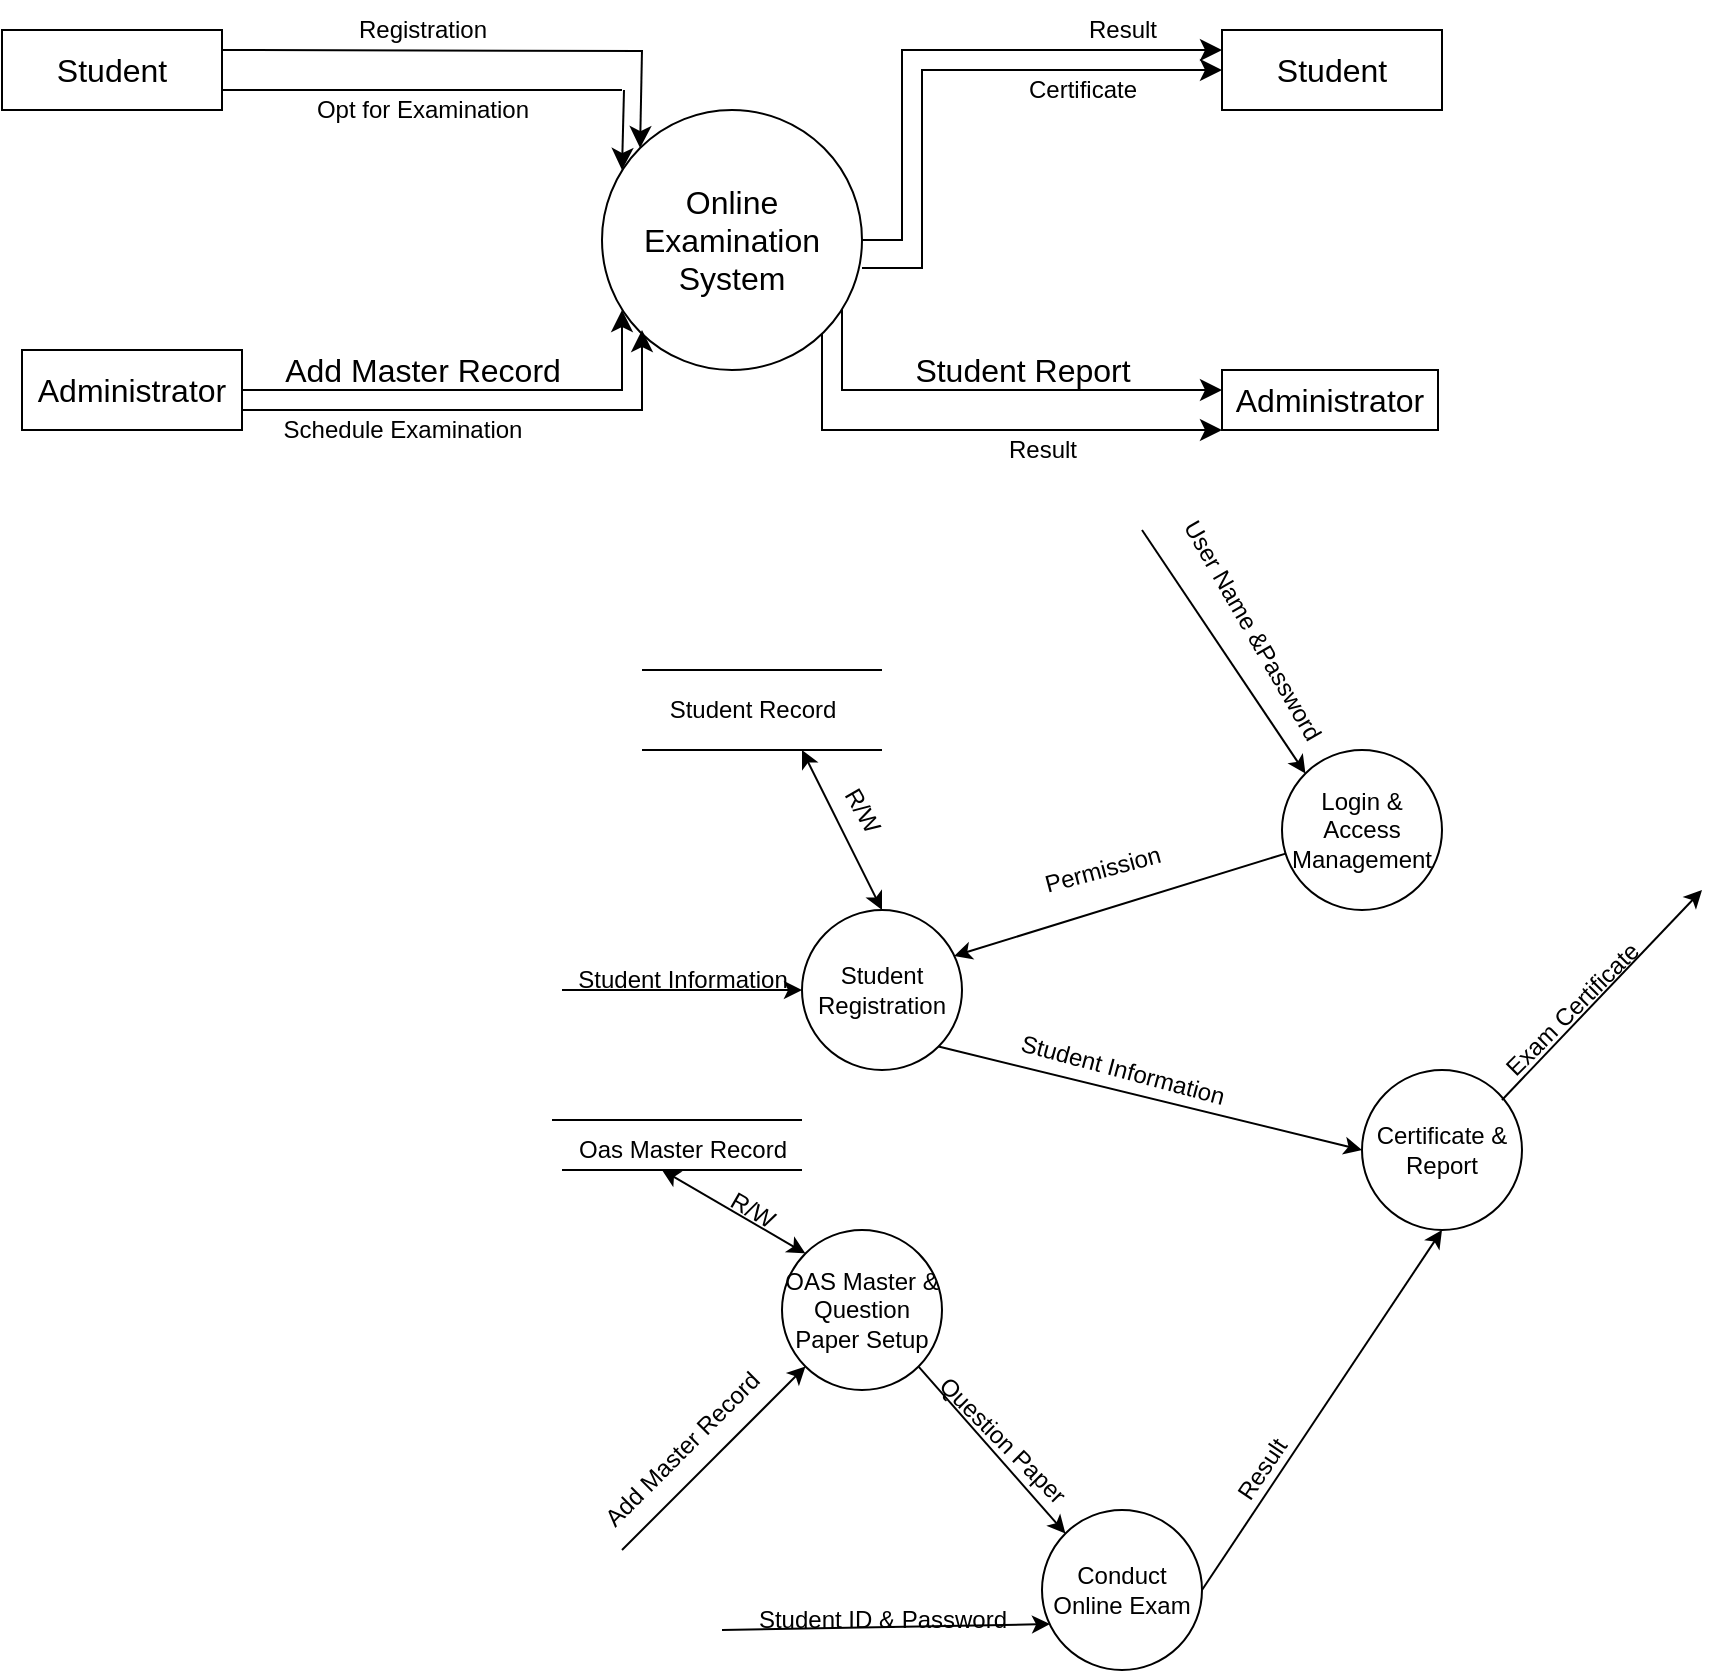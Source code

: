 <mxfile version="21.1.4" type="github">
  <diagram name="Page-1" id="45hINePPNABUSpbGqjVy">
    <mxGraphModel dx="1496" dy="924" grid="1" gridSize="10" guides="1" tooltips="1" connect="1" arrows="1" fold="1" page="1" pageScale="1" pageWidth="827" pageHeight="1169" math="0" shadow="0">
      <root>
        <mxCell id="0" />
        <mxCell id="1" parent="0" />
        <mxCell id="6jiHXf_fW9RHql4fyeyQ-5" value="Student" style="rounded=0;whiteSpace=wrap;html=1;fontSize=16;" parent="1" vertex="1">
          <mxGeometry x="-120" y="80" width="110" height="40" as="geometry" />
        </mxCell>
        <mxCell id="6jiHXf_fW9RHql4fyeyQ-6" value="Student" style="rounded=0;whiteSpace=wrap;html=1;fontSize=16;" parent="1" vertex="1">
          <mxGeometry x="490" y="80" width="110" height="40" as="geometry" />
        </mxCell>
        <mxCell id="6jiHXf_fW9RHql4fyeyQ-7" value="Administrator" style="rounded=0;whiteSpace=wrap;html=1;fontSize=16;" parent="1" vertex="1">
          <mxGeometry x="-110" y="240" width="110" height="40" as="geometry" />
        </mxCell>
        <mxCell id="6jiHXf_fW9RHql4fyeyQ-9" value="Administrator" style="rounded=0;whiteSpace=wrap;html=1;fontSize=16;" parent="1" vertex="1">
          <mxGeometry x="490" y="250" width="108" height="30" as="geometry" />
        </mxCell>
        <mxCell id="6jiHXf_fW9RHql4fyeyQ-11" value="Online Examination System" style="ellipse;whiteSpace=wrap;html=1;aspect=fixed;fontSize=16;" parent="1" vertex="1">
          <mxGeometry x="180" y="120" width="130" height="130" as="geometry" />
        </mxCell>
        <mxCell id="6jiHXf_fW9RHql4fyeyQ-12" value="" style="endArrow=none;html=1;rounded=0;fontSize=12;startSize=8;endSize=8;curved=1;exitX=1;exitY=0.25;exitDx=0;exitDy=0;" parent="1" source="6jiHXf_fW9RHql4fyeyQ-5" edge="1">
          <mxGeometry width="50" height="50" relative="1" as="geometry">
            <mxPoint x="130" y="90" as="sourcePoint" />
            <mxPoint x="200" y="90.5" as="targetPoint" />
          </mxGeometry>
        </mxCell>
        <mxCell id="6jiHXf_fW9RHql4fyeyQ-16" value="" style="endArrow=classic;html=1;rounded=0;fontSize=12;startSize=8;endSize=8;curved=1;entryX=0;entryY=0;entryDx=0;entryDy=0;" parent="1" target="6jiHXf_fW9RHql4fyeyQ-11" edge="1">
          <mxGeometry width="50" height="50" relative="1" as="geometry">
            <mxPoint x="200" y="90" as="sourcePoint" />
            <mxPoint x="200" y="130" as="targetPoint" />
          </mxGeometry>
        </mxCell>
        <mxCell id="6jiHXf_fW9RHql4fyeyQ-17" value="" style="endArrow=none;html=1;rounded=0;fontSize=12;startSize=8;endSize=8;curved=1;exitX=1;exitY=0.75;exitDx=0;exitDy=0;" parent="1" source="6jiHXf_fW9RHql4fyeyQ-5" edge="1">
          <mxGeometry width="50" height="50" relative="1" as="geometry">
            <mxPoint x="130" y="110" as="sourcePoint" />
            <mxPoint x="190" y="110" as="targetPoint" />
          </mxGeometry>
        </mxCell>
        <mxCell id="6jiHXf_fW9RHql4fyeyQ-20" value="" style="endArrow=classic;html=1;rounded=0;fontSize=12;startSize=8;endSize=8;curved=1;" parent="1" edge="1">
          <mxGeometry width="50" height="50" relative="1" as="geometry">
            <mxPoint x="191" y="110" as="sourcePoint" />
            <mxPoint x="190" y="150" as="targetPoint" />
          </mxGeometry>
        </mxCell>
        <mxCell id="6jiHXf_fW9RHql4fyeyQ-26" value="" style="edgeStyle=segmentEdgeStyle;endArrow=classic;html=1;curved=0;rounded=0;endSize=8;startSize=8;fontSize=12;exitX=1;exitY=0.5;exitDx=0;exitDy=0;" parent="1" source="6jiHXf_fW9RHql4fyeyQ-7" edge="1">
          <mxGeometry width="50" height="50" relative="1" as="geometry">
            <mxPoint x="140" y="260" as="sourcePoint" />
            <mxPoint x="190" y="220" as="targetPoint" />
            <Array as="points">
              <mxPoint x="190" y="260" />
            </Array>
          </mxGeometry>
        </mxCell>
        <mxCell id="6jiHXf_fW9RHql4fyeyQ-28" value="" style="edgeStyle=elbowEdgeStyle;elbow=horizontal;endArrow=classic;html=1;curved=0;rounded=0;endSize=8;startSize=8;fontSize=12;entryX=0;entryY=0.25;entryDx=0;entryDy=0;" parent="1" source="6jiHXf_fW9RHql4fyeyQ-11" target="6jiHXf_fW9RHql4fyeyQ-6" edge="1">
          <mxGeometry width="50" height="50" relative="1" as="geometry">
            <mxPoint x="310" y="140" as="sourcePoint" />
            <mxPoint x="360" y="90" as="targetPoint" />
            <Array as="points">
              <mxPoint x="330" y="90" />
            </Array>
          </mxGeometry>
        </mxCell>
        <mxCell id="6jiHXf_fW9RHql4fyeyQ-29" value="" style="edgeStyle=elbowEdgeStyle;elbow=horizontal;endArrow=classic;html=1;curved=0;rounded=0;endSize=8;startSize=8;fontSize=12;exitX=1;exitY=0.608;exitDx=0;exitDy=0;exitPerimeter=0;entryX=0;entryY=0.5;entryDx=0;entryDy=0;" parent="1" source="6jiHXf_fW9RHql4fyeyQ-11" target="6jiHXf_fW9RHql4fyeyQ-6" edge="1">
          <mxGeometry width="50" height="50" relative="1" as="geometry">
            <mxPoint x="320" y="195" as="sourcePoint" />
            <mxPoint x="360" y="100" as="targetPoint" />
            <Array as="points">
              <mxPoint x="340" y="190" />
              <mxPoint x="330" y="195" />
            </Array>
          </mxGeometry>
        </mxCell>
        <mxCell id="6jiHXf_fW9RHql4fyeyQ-30" value="" style="edgeStyle=segmentEdgeStyle;endArrow=classic;html=1;curved=0;rounded=0;endSize=8;startSize=8;fontSize=12;exitX=1;exitY=0.75;exitDx=0;exitDy=0;" parent="1" source="6jiHXf_fW9RHql4fyeyQ-7" edge="1">
          <mxGeometry width="50" height="50" relative="1" as="geometry">
            <mxPoint x="130" y="270" as="sourcePoint" />
            <mxPoint x="200" y="230" as="targetPoint" />
            <Array as="points">
              <mxPoint x="200" y="270" />
            </Array>
          </mxGeometry>
        </mxCell>
        <mxCell id="6jiHXf_fW9RHql4fyeyQ-32" value="" style="edgeStyle=segmentEdgeStyle;endArrow=classic;html=1;curved=0;rounded=0;endSize=8;startSize=8;fontSize=12;entryX=0;entryY=1;entryDx=0;entryDy=0;" parent="1" source="6jiHXf_fW9RHql4fyeyQ-11" target="6jiHXf_fW9RHql4fyeyQ-9" edge="1">
          <mxGeometry width="50" height="50" relative="1" as="geometry">
            <mxPoint x="290" y="230" as="sourcePoint" />
            <mxPoint x="330" y="280" as="targetPoint" />
            <Array as="points">
              <mxPoint x="290" y="280" />
            </Array>
          </mxGeometry>
        </mxCell>
        <mxCell id="6jiHXf_fW9RHql4fyeyQ-33" value="" style="edgeStyle=segmentEdgeStyle;endArrow=classic;html=1;curved=0;rounded=0;endSize=8;startSize=8;fontSize=12;" parent="1" source="6jiHXf_fW9RHql4fyeyQ-11" target="6jiHXf_fW9RHql4fyeyQ-9" edge="1">
          <mxGeometry width="50" height="50" relative="1" as="geometry">
            <mxPoint x="300" y="220" as="sourcePoint" />
            <mxPoint x="600" y="265" as="targetPoint" />
            <Array as="points">
              <mxPoint x="300" y="260" />
            </Array>
          </mxGeometry>
        </mxCell>
        <mxCell id="6jiHXf_fW9RHql4fyeyQ-41" value="Add Master Record" style="text;html=1;align=center;verticalAlign=middle;resizable=0;points=[];autosize=1;strokeColor=none;fillColor=none;fontSize=16;" parent="1" vertex="1">
          <mxGeometry x="10" y="235" width="160" height="30" as="geometry" />
        </mxCell>
        <mxCell id="6jiHXf_fW9RHql4fyeyQ-42" value="Student Report" style="text;html=1;align=center;verticalAlign=middle;resizable=0;points=[];autosize=1;strokeColor=none;fillColor=none;fontSize=16;" parent="1" vertex="1">
          <mxGeometry x="325" y="235" width="130" height="30" as="geometry" />
        </mxCell>
        <mxCell id="W-ZlPOcfFxKbl8zPS86R-1" value="Result" style="text;html=1;align=center;verticalAlign=middle;resizable=0;points=[];autosize=1;strokeColor=none;fillColor=none;" parent="1" vertex="1">
          <mxGeometry x="370" y="275" width="60" height="30" as="geometry" />
        </mxCell>
        <mxCell id="W-ZlPOcfFxKbl8zPS86R-3" value="Schedule Examination" style="text;html=1;align=center;verticalAlign=middle;resizable=0;points=[];autosize=1;strokeColor=none;fillColor=none;" parent="1" vertex="1">
          <mxGeometry x="10" y="265" width="140" height="30" as="geometry" />
        </mxCell>
        <mxCell id="W-ZlPOcfFxKbl8zPS86R-4" value="Registration" style="text;html=1;align=center;verticalAlign=middle;resizable=0;points=[];autosize=1;strokeColor=none;fillColor=none;" parent="1" vertex="1">
          <mxGeometry x="45" y="65" width="90" height="30" as="geometry" />
        </mxCell>
        <mxCell id="W-ZlPOcfFxKbl8zPS86R-5" value="Result" style="text;html=1;align=center;verticalAlign=middle;resizable=0;points=[];autosize=1;strokeColor=none;fillColor=none;" parent="1" vertex="1">
          <mxGeometry x="410" y="65" width="60" height="30" as="geometry" />
        </mxCell>
        <mxCell id="W-ZlPOcfFxKbl8zPS86R-6" value="Opt for Examination" style="text;html=1;align=center;verticalAlign=middle;resizable=0;points=[];autosize=1;strokeColor=none;fillColor=none;" parent="1" vertex="1">
          <mxGeometry x="25" y="105" width="130" height="30" as="geometry" />
        </mxCell>
        <mxCell id="W-ZlPOcfFxKbl8zPS86R-7" value="Certificate" style="text;html=1;align=center;verticalAlign=middle;resizable=0;points=[];autosize=1;strokeColor=none;fillColor=none;" parent="1" vertex="1">
          <mxGeometry x="380" y="95" width="80" height="30" as="geometry" />
        </mxCell>
        <mxCell id="djzAmgvzjJKcPBPGHoLH-2" value="Login &amp;amp; Access Management" style="ellipse;whiteSpace=wrap;html=1;aspect=fixed;" vertex="1" parent="1">
          <mxGeometry x="520" y="440" width="80" height="80" as="geometry" />
        </mxCell>
        <mxCell id="djzAmgvzjJKcPBPGHoLH-3" value="OAS Master &amp;amp; Question Paper Setup" style="ellipse;whiteSpace=wrap;html=1;aspect=fixed;" vertex="1" parent="1">
          <mxGeometry x="270" y="680" width="80" height="80" as="geometry" />
        </mxCell>
        <mxCell id="djzAmgvzjJKcPBPGHoLH-4" value="Conduct Online Exam" style="ellipse;whiteSpace=wrap;html=1;aspect=fixed;" vertex="1" parent="1">
          <mxGeometry x="400" y="820" width="80" height="80" as="geometry" />
        </mxCell>
        <mxCell id="djzAmgvzjJKcPBPGHoLH-5" value="Certificate &amp;amp; Report" style="ellipse;whiteSpace=wrap;html=1;aspect=fixed;" vertex="1" parent="1">
          <mxGeometry x="560" y="600" width="80" height="80" as="geometry" />
        </mxCell>
        <mxCell id="djzAmgvzjJKcPBPGHoLH-6" value="Student Registration" style="ellipse;whiteSpace=wrap;html=1;aspect=fixed;" vertex="1" parent="1">
          <mxGeometry x="280" y="520" width="80" height="80" as="geometry" />
        </mxCell>
        <mxCell id="djzAmgvzjJKcPBPGHoLH-7" value="" style="endArrow=classic;html=1;rounded=0;entryX=0;entryY=0;entryDx=0;entryDy=0;" edge="1" parent="1" target="djzAmgvzjJKcPBPGHoLH-2">
          <mxGeometry width="50" height="50" relative="1" as="geometry">
            <mxPoint x="450" y="330" as="sourcePoint" />
            <mxPoint x="500" y="330" as="targetPoint" />
          </mxGeometry>
        </mxCell>
        <mxCell id="djzAmgvzjJKcPBPGHoLH-8" value="" style="endArrow=classic;html=1;rounded=0;entryX=0.95;entryY=0.288;entryDx=0;entryDy=0;entryPerimeter=0;" edge="1" parent="1" source="djzAmgvzjJKcPBPGHoLH-2" target="djzAmgvzjJKcPBPGHoLH-6">
          <mxGeometry width="50" height="50" relative="1" as="geometry">
            <mxPoint x="410" y="640" as="sourcePoint" />
            <mxPoint x="350" y="550" as="targetPoint" />
          </mxGeometry>
        </mxCell>
        <mxCell id="djzAmgvzjJKcPBPGHoLH-9" value="" style="endArrow=classic;html=1;rounded=0;entryX=0;entryY=0.5;entryDx=0;entryDy=0;exitX=1;exitY=1;exitDx=0;exitDy=0;" edge="1" parent="1" source="djzAmgvzjJKcPBPGHoLH-6" target="djzAmgvzjJKcPBPGHoLH-5">
          <mxGeometry width="50" height="50" relative="1" as="geometry">
            <mxPoint x="410" y="640" as="sourcePoint" />
            <mxPoint x="460" y="590" as="targetPoint" />
          </mxGeometry>
        </mxCell>
        <mxCell id="djzAmgvzjJKcPBPGHoLH-10" value="" style="endArrow=classic;html=1;rounded=0;entryX=0;entryY=0;entryDx=0;entryDy=0;exitX=1;exitY=1;exitDx=0;exitDy=0;" edge="1" parent="1" source="djzAmgvzjJKcPBPGHoLH-3" target="djzAmgvzjJKcPBPGHoLH-4">
          <mxGeometry width="50" height="50" relative="1" as="geometry">
            <mxPoint x="410" y="640" as="sourcePoint" />
            <mxPoint x="460" y="590" as="targetPoint" />
          </mxGeometry>
        </mxCell>
        <mxCell id="djzAmgvzjJKcPBPGHoLH-11" value="" style="endArrow=classic;html=1;rounded=0;entryX=0.5;entryY=1;entryDx=0;entryDy=0;exitX=1;exitY=0.5;exitDx=0;exitDy=0;" edge="1" parent="1" source="djzAmgvzjJKcPBPGHoLH-4" target="djzAmgvzjJKcPBPGHoLH-5">
          <mxGeometry width="50" height="50" relative="1" as="geometry">
            <mxPoint x="480" y="850" as="sourcePoint" />
            <mxPoint x="530" y="800" as="targetPoint" />
          </mxGeometry>
        </mxCell>
        <mxCell id="djzAmgvzjJKcPBPGHoLH-12" value="" style="endArrow=classic;html=1;rounded=0;entryX=0.05;entryY=0.713;entryDx=0;entryDy=0;entryPerimeter=0;" edge="1" parent="1" target="djzAmgvzjJKcPBPGHoLH-4">
          <mxGeometry width="50" height="50" relative="1" as="geometry">
            <mxPoint x="240" y="880" as="sourcePoint" />
            <mxPoint x="330" y="835" as="targetPoint" />
          </mxGeometry>
        </mxCell>
        <mxCell id="djzAmgvzjJKcPBPGHoLH-13" value="User Name &amp;amp;Password" style="text;html=1;align=center;verticalAlign=middle;resizable=0;points=[];autosize=1;strokeColor=none;fillColor=none;rotation=60;" vertex="1" parent="1">
          <mxGeometry x="430" y="365" width="150" height="30" as="geometry" />
        </mxCell>
        <mxCell id="djzAmgvzjJKcPBPGHoLH-15" value="Permission" style="text;html=1;align=center;verticalAlign=middle;resizable=0;points=[];autosize=1;strokeColor=none;fillColor=none;rotation=-15;" vertex="1" parent="1">
          <mxGeometry x="390" y="485" width="80" height="30" as="geometry" />
        </mxCell>
        <mxCell id="djzAmgvzjJKcPBPGHoLH-16" value="" style="endArrow=classic;html=1;rounded=0;entryX=0;entryY=0.5;entryDx=0;entryDy=0;" edge="1" parent="1" target="djzAmgvzjJKcPBPGHoLH-6">
          <mxGeometry width="50" height="50" relative="1" as="geometry">
            <mxPoint x="160" y="560" as="sourcePoint" />
            <mxPoint x="260" y="550" as="targetPoint" />
          </mxGeometry>
        </mxCell>
        <mxCell id="djzAmgvzjJKcPBPGHoLH-17" value="Student Information" style="text;html=1;align=center;verticalAlign=middle;resizable=0;points=[];autosize=1;strokeColor=none;fillColor=none;" vertex="1" parent="1">
          <mxGeometry x="155" y="540" width="130" height="30" as="geometry" />
        </mxCell>
        <mxCell id="djzAmgvzjJKcPBPGHoLH-19" value="Student Information&lt;br&gt;" style="text;html=1;align=center;verticalAlign=middle;resizable=0;points=[];autosize=1;strokeColor=none;fillColor=none;rotation=15;" vertex="1" parent="1">
          <mxGeometry x="375" y="585" width="130" height="30" as="geometry" />
        </mxCell>
        <mxCell id="djzAmgvzjJKcPBPGHoLH-20" value="" style="endArrow=classic;html=1;rounded=0;" edge="1" parent="1">
          <mxGeometry width="50" height="50" relative="1" as="geometry">
            <mxPoint x="630" y="615" as="sourcePoint" />
            <mxPoint x="730" y="510" as="targetPoint" />
          </mxGeometry>
        </mxCell>
        <mxCell id="djzAmgvzjJKcPBPGHoLH-21" value="Exam Certificate" style="text;html=1;align=center;verticalAlign=middle;resizable=0;points=[];autosize=1;strokeColor=none;fillColor=none;rotation=-45;" vertex="1" parent="1">
          <mxGeometry x="610" y="555" width="110" height="30" as="geometry" />
        </mxCell>
        <mxCell id="djzAmgvzjJKcPBPGHoLH-22" value="Result" style="text;html=1;align=center;verticalAlign=middle;resizable=0;points=[];autosize=1;strokeColor=none;fillColor=none;rotation=-56;" vertex="1" parent="1">
          <mxGeometry x="480" y="785" width="60" height="30" as="geometry" />
        </mxCell>
        <mxCell id="djzAmgvzjJKcPBPGHoLH-24" value="Question Paper" style="text;html=1;align=center;verticalAlign=middle;resizable=0;points=[];autosize=1;strokeColor=none;fillColor=none;rotation=45;" vertex="1" parent="1">
          <mxGeometry x="325" y="770" width="110" height="30" as="geometry" />
        </mxCell>
        <mxCell id="djzAmgvzjJKcPBPGHoLH-25" value="Student ID &amp;amp; Password" style="text;html=1;align=center;verticalAlign=middle;resizable=0;points=[];autosize=1;strokeColor=none;fillColor=none;" vertex="1" parent="1">
          <mxGeometry x="245" y="860" width="150" height="30" as="geometry" />
        </mxCell>
        <mxCell id="djzAmgvzjJKcPBPGHoLH-26" value="" style="endArrow=classic;startArrow=classic;html=1;rounded=0;entryX=0;entryY=0;entryDx=0;entryDy=0;" edge="1" parent="1" target="djzAmgvzjJKcPBPGHoLH-3">
          <mxGeometry width="50" height="50" relative="1" as="geometry">
            <mxPoint x="210" y="650" as="sourcePoint" />
            <mxPoint x="300" y="640" as="targetPoint" />
          </mxGeometry>
        </mxCell>
        <mxCell id="djzAmgvzjJKcPBPGHoLH-27" value="" style="endArrow=none;html=1;rounded=0;" edge="1" parent="1">
          <mxGeometry width="50" height="50" relative="1" as="geometry">
            <mxPoint x="280" y="650" as="sourcePoint" />
            <mxPoint x="160" y="650" as="targetPoint" />
          </mxGeometry>
        </mxCell>
        <mxCell id="djzAmgvzjJKcPBPGHoLH-28" value="" style="endArrow=none;html=1;rounded=0;" edge="1" parent="1">
          <mxGeometry width="50" height="50" relative="1" as="geometry">
            <mxPoint x="155" y="625" as="sourcePoint" />
            <mxPoint x="280" y="625" as="targetPoint" />
          </mxGeometry>
        </mxCell>
        <mxCell id="djzAmgvzjJKcPBPGHoLH-29" value="Oas Master Record" style="text;html=1;align=center;verticalAlign=middle;resizable=0;points=[];autosize=1;strokeColor=none;fillColor=none;" vertex="1" parent="1">
          <mxGeometry x="155" y="625" width="130" height="30" as="geometry" />
        </mxCell>
        <mxCell id="djzAmgvzjJKcPBPGHoLH-30" value="R/W" style="text;html=1;align=center;verticalAlign=middle;resizable=0;points=[];autosize=1;strokeColor=none;fillColor=none;rotation=30;" vertex="1" parent="1">
          <mxGeometry x="230" y="655" width="50" height="30" as="geometry" />
        </mxCell>
        <mxCell id="djzAmgvzjJKcPBPGHoLH-31" value="" style="endArrow=classic;html=1;rounded=0;entryX=0;entryY=1;entryDx=0;entryDy=0;" edge="1" parent="1" target="djzAmgvzjJKcPBPGHoLH-3">
          <mxGeometry width="50" height="50" relative="1" as="geometry">
            <mxPoint x="190" y="840" as="sourcePoint" />
            <mxPoint x="410" y="710" as="targetPoint" />
          </mxGeometry>
        </mxCell>
        <mxCell id="djzAmgvzjJKcPBPGHoLH-32" value="Add Master Record" style="text;html=1;align=center;verticalAlign=middle;resizable=0;points=[];autosize=1;strokeColor=none;fillColor=none;rotation=-45;" vertex="1" parent="1">
          <mxGeometry x="155" y="775" width="130" height="30" as="geometry" />
        </mxCell>
        <mxCell id="djzAmgvzjJKcPBPGHoLH-33" value="" style="endArrow=none;html=1;rounded=0;" edge="1" parent="1">
          <mxGeometry width="50" height="50" relative="1" as="geometry">
            <mxPoint x="200" y="440" as="sourcePoint" />
            <mxPoint x="320" y="440" as="targetPoint" />
          </mxGeometry>
        </mxCell>
        <mxCell id="djzAmgvzjJKcPBPGHoLH-34" value="" style="endArrow=none;html=1;rounded=0;" edge="1" parent="1">
          <mxGeometry width="50" height="50" relative="1" as="geometry">
            <mxPoint x="200" y="400" as="sourcePoint" />
            <mxPoint x="320" y="400" as="targetPoint" />
          </mxGeometry>
        </mxCell>
        <mxCell id="djzAmgvzjJKcPBPGHoLH-36" value="Student Record" style="text;html=1;align=center;verticalAlign=middle;resizable=0;points=[];autosize=1;strokeColor=none;fillColor=none;" vertex="1" parent="1">
          <mxGeometry x="200" y="405" width="110" height="30" as="geometry" />
        </mxCell>
        <mxCell id="djzAmgvzjJKcPBPGHoLH-37" value="" style="endArrow=classic;startArrow=classic;html=1;rounded=0;exitX=0.5;exitY=0;exitDx=0;exitDy=0;" edge="1" parent="1" source="djzAmgvzjJKcPBPGHoLH-6">
          <mxGeometry width="50" height="50" relative="1" as="geometry">
            <mxPoint x="230" y="490" as="sourcePoint" />
            <mxPoint x="280" y="440" as="targetPoint" />
          </mxGeometry>
        </mxCell>
        <mxCell id="djzAmgvzjJKcPBPGHoLH-38" value="R/W" style="text;html=1;align=center;verticalAlign=middle;resizable=0;points=[];autosize=1;strokeColor=none;fillColor=none;rotation=60;" vertex="1" parent="1">
          <mxGeometry x="285" y="455" width="50" height="30" as="geometry" />
        </mxCell>
      </root>
    </mxGraphModel>
  </diagram>
</mxfile>
